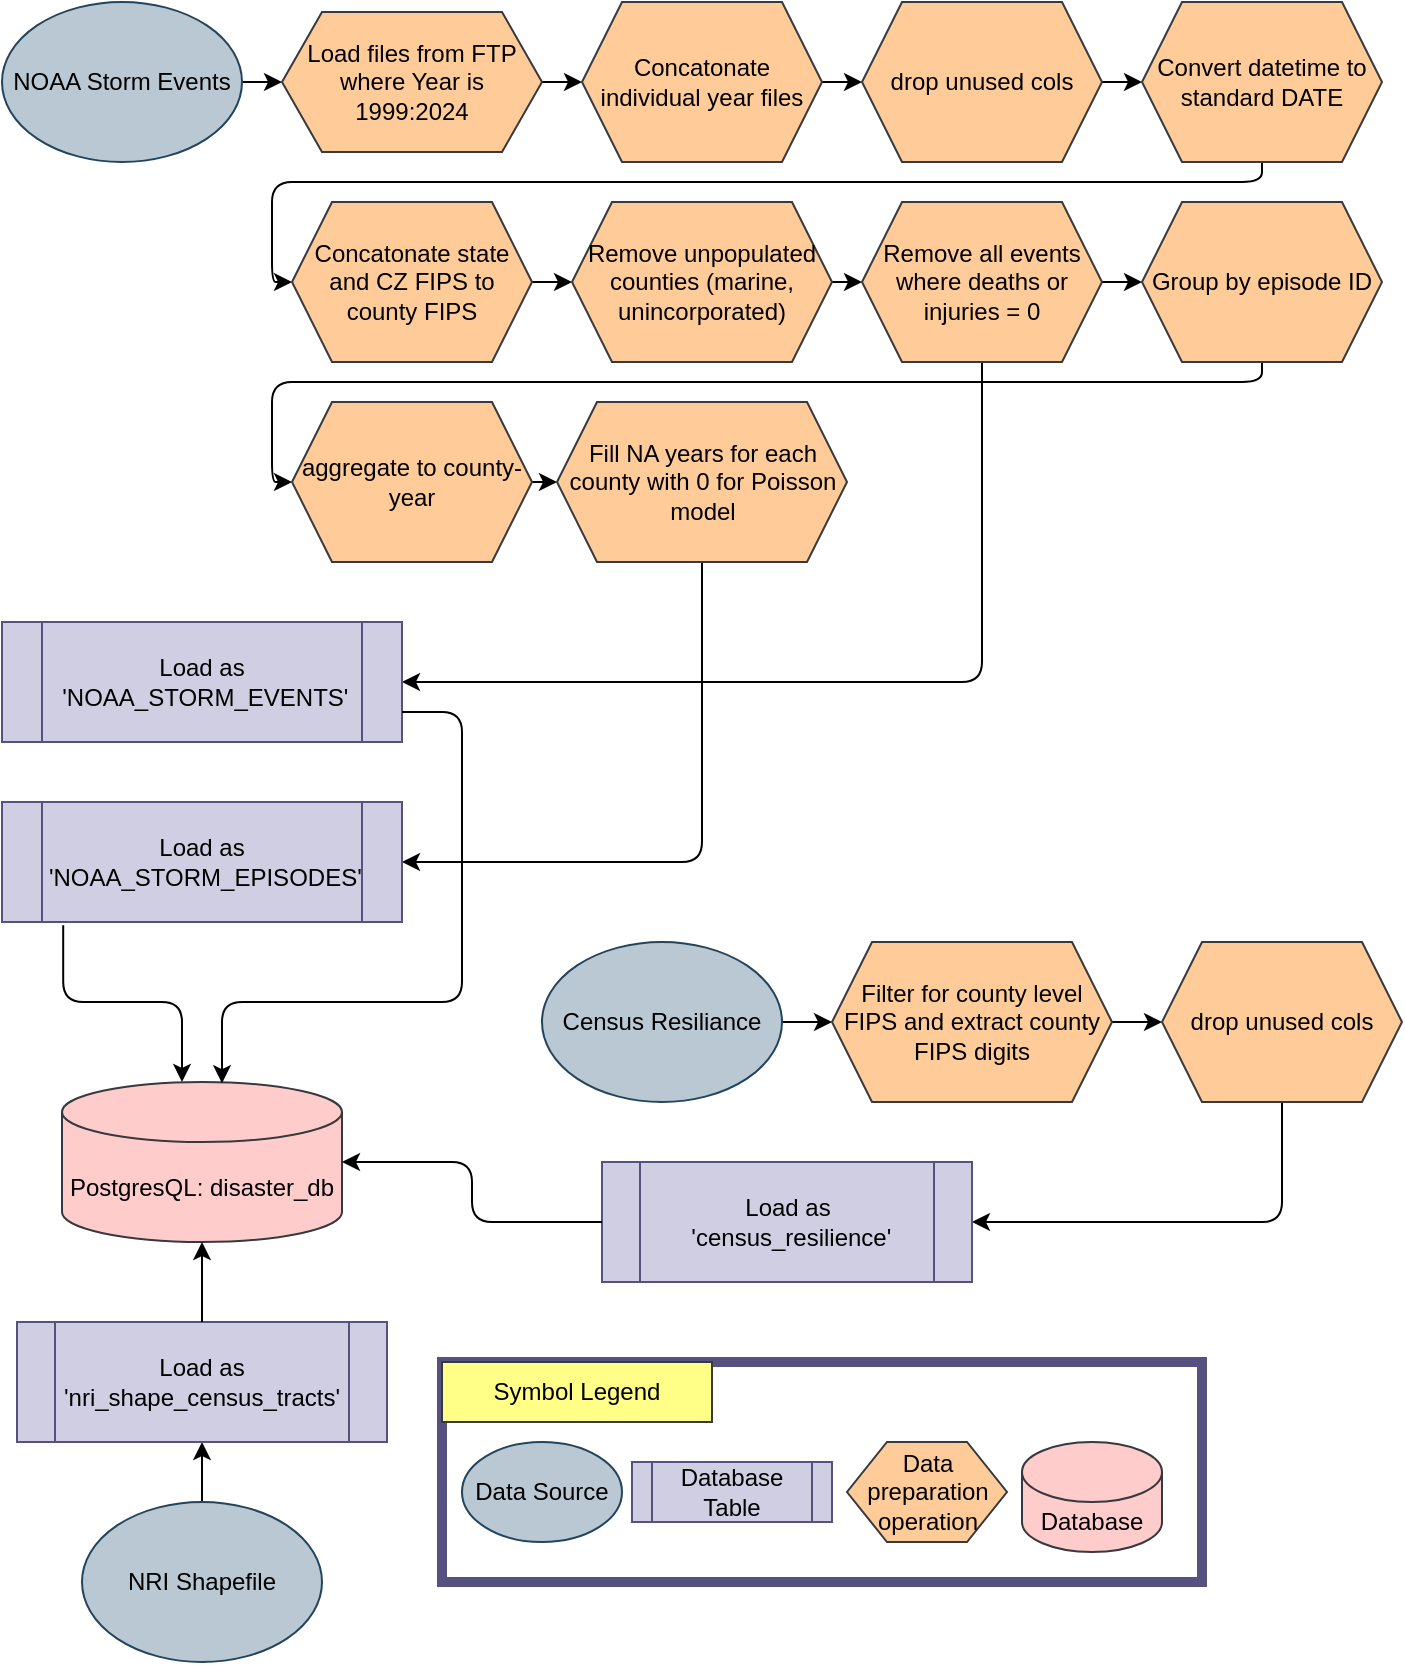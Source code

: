 <mxfile>
    <diagram id="VjGDywkHgqa1gjS1SHQR" name="Page-1">
        <mxGraphModel dx="1213" dy="1974" grid="1" gridSize="10" guides="1" tooltips="1" connect="1" arrows="1" fold="1" page="1" pageScale="1" pageWidth="850" pageHeight="1100" math="0" shadow="0">
            <root>
                <mxCell id="0"/>
                <mxCell id="1" parent="0"/>
                <mxCell id="97" value="" style="rounded=0;whiteSpace=wrap;html=1;fillColor=none;strokeColor=#56517e;strokeWidth=5;" vertex="1" parent="1">
                    <mxGeometry x="240" y="-400" width="380" height="110" as="geometry"/>
                </mxCell>
                <mxCell id="45" style="edgeStyle=none;html=1;" parent="1" source="42" target="44" edge="1">
                    <mxGeometry relative="1" as="geometry"/>
                </mxCell>
                <mxCell id="42" value="NRI Shapefile" style="ellipse;whiteSpace=wrap;html=1;fillColor=#bac8d3;strokeColor=#23445d;" parent="1" vertex="1">
                    <mxGeometry x="60" y="-330" width="120" height="80" as="geometry"/>
                </mxCell>
                <mxCell id="43" value="&lt;div&gt;PostgresQL: disaster_db&lt;/div&gt;" style="shape=cylinder3;whiteSpace=wrap;html=1;boundedLbl=1;backgroundOutline=1;size=15;fillColor=#ffcccc;strokeColor=#36393d;" parent="1" vertex="1">
                    <mxGeometry x="50" y="-540" width="140" height="80" as="geometry"/>
                </mxCell>
                <mxCell id="44" value="Load as &#39;nri_shape_census_tracts&#39;" style="shape=process;whiteSpace=wrap;html=1;backgroundOutline=1;fillColor=#d0cee2;strokeColor=#56517e;" parent="1" vertex="1">
                    <mxGeometry x="27.5" y="-420" width="185" height="60" as="geometry"/>
                </mxCell>
                <mxCell id="85" style="edgeStyle=none;html=1;" parent="1" source="47" target="48" edge="1">
                    <mxGeometry relative="1" as="geometry"/>
                </mxCell>
                <mxCell id="47" value="Census Resiliance" style="ellipse;whiteSpace=wrap;html=1;fillColor=#bac8d3;strokeColor=#23445d;" parent="1" vertex="1">
                    <mxGeometry x="290" y="-610" width="120" height="80" as="geometry"/>
                </mxCell>
                <mxCell id="52" style="edgeStyle=none;html=1;" parent="1" source="48" target="50" edge="1">
                    <mxGeometry relative="1" as="geometry"/>
                </mxCell>
                <mxCell id="48" value="Filter for county level FIPS and extract county FIPS digits" style="shape=hexagon;perimeter=hexagonPerimeter2;whiteSpace=wrap;html=1;fixedSize=1;fillColor=#ffcc99;strokeColor=#36393d;" parent="1" vertex="1">
                    <mxGeometry x="435" y="-610" width="140" height="80" as="geometry"/>
                </mxCell>
                <mxCell id="53" style="edgeStyle=orthogonalEdgeStyle;html=1;" parent="1" source="50" target="51" edge="1">
                    <mxGeometry relative="1" as="geometry">
                        <Array as="points">
                            <mxPoint x="660" y="-470"/>
                        </Array>
                    </mxGeometry>
                </mxCell>
                <mxCell id="50" value="drop unused cols" style="shape=hexagon;perimeter=hexagonPerimeter2;whiteSpace=wrap;html=1;fixedSize=1;fillColor=#ffcc99;strokeColor=#36393d;" parent="1" vertex="1">
                    <mxGeometry x="600" y="-610" width="120" height="80" as="geometry"/>
                </mxCell>
                <mxCell id="51" value="Load as&lt;div&gt;&amp;nbsp;&#39;census_resilience&#39;&lt;/div&gt;" style="shape=process;whiteSpace=wrap;html=1;backgroundOutline=1;fillColor=#d0cee2;strokeColor=#56517e;" parent="1" vertex="1">
                    <mxGeometry x="320" y="-500" width="185" height="60" as="geometry"/>
                </mxCell>
                <mxCell id="75" style="edgeStyle=none;html=1;" parent="1" source="55" target="58" edge="1">
                    <mxGeometry relative="1" as="geometry"/>
                </mxCell>
                <mxCell id="55" value="NOAA Storm Events" style="ellipse;whiteSpace=wrap;html=1;fillColor=#bac8d3;strokeColor=#23445d;" parent="1" vertex="1">
                    <mxGeometry x="20" y="-1080" width="120" height="80" as="geometry"/>
                </mxCell>
                <mxCell id="76" style="edgeStyle=none;html=1;" parent="1" source="58" target="59" edge="1">
                    <mxGeometry relative="1" as="geometry"/>
                </mxCell>
                <mxCell id="58" value="Load files from FTP where Year is 1999:2024" style="shape=hexagon;perimeter=hexagonPerimeter2;whiteSpace=wrap;html=1;fixedSize=1;fillColor=#ffcc99;strokeColor=#36393d;" parent="1" vertex="1">
                    <mxGeometry x="160" y="-1075" width="130" height="70" as="geometry"/>
                </mxCell>
                <mxCell id="77" style="edgeStyle=none;html=1;entryX=0;entryY=0.5;entryDx=0;entryDy=0;" parent="1" source="59" target="60" edge="1">
                    <mxGeometry relative="1" as="geometry"/>
                </mxCell>
                <mxCell id="59" value="Concatonate individual year files" style="shape=hexagon;perimeter=hexagonPerimeter2;whiteSpace=wrap;html=1;fixedSize=1;fillColor=#ffcc99;strokeColor=#36393d;" parent="1" vertex="1">
                    <mxGeometry x="310" y="-1080" width="120" height="80" as="geometry"/>
                </mxCell>
                <mxCell id="78" style="edgeStyle=none;html=1;" parent="1" source="60" target="61" edge="1">
                    <mxGeometry relative="1" as="geometry"/>
                </mxCell>
                <mxCell id="60" value="drop unused cols" style="shape=hexagon;perimeter=hexagonPerimeter2;whiteSpace=wrap;html=1;fixedSize=1;fillColor=#ffcc99;strokeColor=#36393d;" parent="1" vertex="1">
                    <mxGeometry x="450" y="-1080" width="120" height="80" as="geometry"/>
                </mxCell>
                <mxCell id="79" style="edgeStyle=orthogonalEdgeStyle;html=1;entryX=0;entryY=0.5;entryDx=0;entryDy=0;" parent="1" source="61" target="62" edge="1">
                    <mxGeometry relative="1" as="geometry">
                        <Array as="points">
                            <mxPoint x="650" y="-990"/>
                            <mxPoint x="155" y="-990"/>
                            <mxPoint x="155" y="-940"/>
                        </Array>
                    </mxGeometry>
                </mxCell>
                <mxCell id="61" value="Convert datetime to standard DATE" style="shape=hexagon;perimeter=hexagonPerimeter2;whiteSpace=wrap;html=1;fixedSize=1;fillColor=#ffcc99;strokeColor=#36393d;" parent="1" vertex="1">
                    <mxGeometry x="590" y="-1080" width="120" height="80" as="geometry"/>
                </mxCell>
                <mxCell id="80" style="edgeStyle=none;html=1;" parent="1" source="62" target="63" edge="1">
                    <mxGeometry relative="1" as="geometry"/>
                </mxCell>
                <mxCell id="62" value="Concatonate state and CZ FIPS to county FIPS" style="shape=hexagon;perimeter=hexagonPerimeter2;whiteSpace=wrap;html=1;fixedSize=1;fillColor=#ffcc99;strokeColor=#36393d;" parent="1" vertex="1">
                    <mxGeometry x="165" y="-980" width="120" height="80" as="geometry"/>
                </mxCell>
                <mxCell id="81" style="edgeStyle=none;html=1;" parent="1" source="63" target="64" edge="1">
                    <mxGeometry relative="1" as="geometry"/>
                </mxCell>
                <mxCell id="63" value="Remove unpopulated counties (marine, unincorporated)" style="shape=hexagon;perimeter=hexagonPerimeter2;whiteSpace=wrap;html=1;fixedSize=1;fillColor=#ffcc99;strokeColor=#36393d;" parent="1" vertex="1">
                    <mxGeometry x="305" y="-980" width="130" height="80" as="geometry"/>
                </mxCell>
                <mxCell id="69" style="edgeStyle=orthogonalEdgeStyle;html=1;entryX=1;entryY=0.5;entryDx=0;entryDy=0;exitX=0.5;exitY=1;exitDx=0;exitDy=0;" parent="1" source="64" target="68" edge="1">
                    <mxGeometry relative="1" as="geometry"/>
                </mxCell>
                <mxCell id="82" style="edgeStyle=none;html=1;" parent="1" source="64" target="65" edge="1">
                    <mxGeometry relative="1" as="geometry"/>
                </mxCell>
                <mxCell id="64" value="Remove all events where deaths or injuries = 0" style="shape=hexagon;perimeter=hexagonPerimeter2;whiteSpace=wrap;html=1;fixedSize=1;fillColor=#ffcc99;strokeColor=#36393d;" parent="1" vertex="1">
                    <mxGeometry x="450" y="-980" width="120" height="80" as="geometry"/>
                </mxCell>
                <mxCell id="83" style="edgeStyle=orthogonalEdgeStyle;html=1;entryX=0;entryY=0.5;entryDx=0;entryDy=0;" parent="1" source="65" target="66" edge="1">
                    <mxGeometry relative="1" as="geometry">
                        <Array as="points">
                            <mxPoint x="650" y="-890"/>
                            <mxPoint x="155" y="-890"/>
                            <mxPoint x="155" y="-840"/>
                        </Array>
                    </mxGeometry>
                </mxCell>
                <mxCell id="65" value="Group by episode ID" style="shape=hexagon;perimeter=hexagonPerimeter2;whiteSpace=wrap;html=1;fixedSize=1;fillColor=#ffcc99;strokeColor=#36393d;" parent="1" vertex="1">
                    <mxGeometry x="590" y="-980" width="120" height="80" as="geometry"/>
                </mxCell>
                <mxCell id="84" style="edgeStyle=none;html=1;entryX=0;entryY=0.5;entryDx=0;entryDy=0;" parent="1" source="66" target="67" edge="1">
                    <mxGeometry relative="1" as="geometry"/>
                </mxCell>
                <mxCell id="66" value="aggregate to county-year" style="shape=hexagon;perimeter=hexagonPerimeter2;whiteSpace=wrap;html=1;fixedSize=1;fillColor=#ffcc99;strokeColor=#36393d;" parent="1" vertex="1">
                    <mxGeometry x="165" y="-880" width="120" height="80" as="geometry"/>
                </mxCell>
                <mxCell id="72" style="edgeStyle=orthogonalEdgeStyle;html=1;entryX=1;entryY=0.5;entryDx=0;entryDy=0;exitX=0.5;exitY=1;exitDx=0;exitDy=0;" parent="1" source="67" target="71" edge="1">
                    <mxGeometry relative="1" as="geometry"/>
                </mxCell>
                <mxCell id="67" value="Fill NA years for each county with 0 for Poisson model" style="shape=hexagon;perimeter=hexagonPerimeter2;whiteSpace=wrap;html=1;fixedSize=1;fillColor=#ffcc99;strokeColor=#36393d;" parent="1" vertex="1">
                    <mxGeometry x="297.5" y="-880" width="145" height="80" as="geometry"/>
                </mxCell>
                <mxCell id="68" value="Load as&lt;div&gt;&amp;nbsp;&#39;NOAA_STORM_EVENTS&#39;&lt;/div&gt;" style="shape=process;whiteSpace=wrap;html=1;backgroundOutline=1;fillColor=#d0cee2;strokeColor=#56517e;" parent="1" vertex="1">
                    <mxGeometry x="20" y="-770" width="200" height="60" as="geometry"/>
                </mxCell>
                <mxCell id="71" value="Load as&lt;div&gt;&amp;nbsp;&#39;NOAA_STORM_EPISODES&#39;&lt;/div&gt;" style="shape=process;whiteSpace=wrap;html=1;backgroundOutline=1;fillColor=#d0cee2;strokeColor=#56517e;" parent="1" vertex="1">
                    <mxGeometry x="20" y="-680" width="200" height="60" as="geometry"/>
                </mxCell>
                <mxCell id="73" style="edgeStyle=orthogonalEdgeStyle;html=1;exitX=0.153;exitY=1.028;exitDx=0;exitDy=0;exitPerimeter=0;" parent="1" source="71" edge="1">
                    <mxGeometry relative="1" as="geometry">
                        <mxPoint x="110" y="-540" as="targetPoint"/>
                        <Array as="points">
                            <mxPoint x="51" y="-580"/>
                            <mxPoint x="110" y="-580"/>
                            <mxPoint x="110" y="-540"/>
                        </Array>
                    </mxGeometry>
                </mxCell>
                <mxCell id="86" style="edgeStyle=orthogonalEdgeStyle;html=1;entryX=1;entryY=0.5;entryDx=0;entryDy=0;entryPerimeter=0;" parent="1" source="51" target="43" edge="1">
                    <mxGeometry relative="1" as="geometry"/>
                </mxCell>
                <mxCell id="87" style="edgeStyle=none;html=1;entryX=0.5;entryY=1;entryDx=0;entryDy=0;entryPerimeter=0;" parent="1" source="44" target="43" edge="1">
                    <mxGeometry relative="1" as="geometry"/>
                </mxCell>
                <mxCell id="90" style="edgeStyle=orthogonalEdgeStyle;html=1;exitX=1;exitY=0.75;exitDx=0;exitDy=0;entryX=0.573;entryY=0.008;entryDx=0;entryDy=0;entryPerimeter=0;" parent="1" source="68" target="43" edge="1">
                    <mxGeometry relative="1" as="geometry">
                        <mxPoint x="160" y="-540" as="targetPoint"/>
                        <Array as="points">
                            <mxPoint x="250" y="-725"/>
                            <mxPoint x="250" y="-580"/>
                            <mxPoint x="130" y="-580"/>
                            <mxPoint x="130" y="-539"/>
                        </Array>
                    </mxGeometry>
                </mxCell>
                <mxCell id="91" value="Data Source" style="ellipse;whiteSpace=wrap;html=1;fillColor=#bac8d3;strokeColor=#23445d;" vertex="1" parent="1">
                    <mxGeometry x="250" y="-360" width="80" height="50" as="geometry"/>
                </mxCell>
                <mxCell id="92" value="Data preparation operation" style="shape=hexagon;perimeter=hexagonPerimeter2;whiteSpace=wrap;html=1;fixedSize=1;fillColor=#ffcc99;strokeColor=#36393d;" vertex="1" parent="1">
                    <mxGeometry x="442.5" y="-360" width="80" height="50" as="geometry"/>
                </mxCell>
                <mxCell id="93" value="Database Table" style="shape=process;whiteSpace=wrap;html=1;backgroundOutline=1;fillColor=#d0cee2;strokeColor=#56517e;" vertex="1" parent="1">
                    <mxGeometry x="335" y="-350" width="100" height="30" as="geometry"/>
                </mxCell>
                <mxCell id="94" value="&lt;div&gt;Database&lt;/div&gt;" style="shape=cylinder3;whiteSpace=wrap;html=1;boundedLbl=1;backgroundOutline=1;size=15;fillColor=#ffcccc;strokeColor=#36393d;" vertex="1" parent="1">
                    <mxGeometry x="530" y="-360" width="70" height="55" as="geometry"/>
                </mxCell>
                <mxCell id="98" value="Symbol Legend" style="text;html=1;align=center;verticalAlign=middle;whiteSpace=wrap;rounded=0;fillColor=#ffff88;strokeColor=#36393d;" vertex="1" parent="1">
                    <mxGeometry x="240" y="-400" width="135" height="30" as="geometry"/>
                </mxCell>
            </root>
        </mxGraphModel>
    </diagram>
</mxfile>